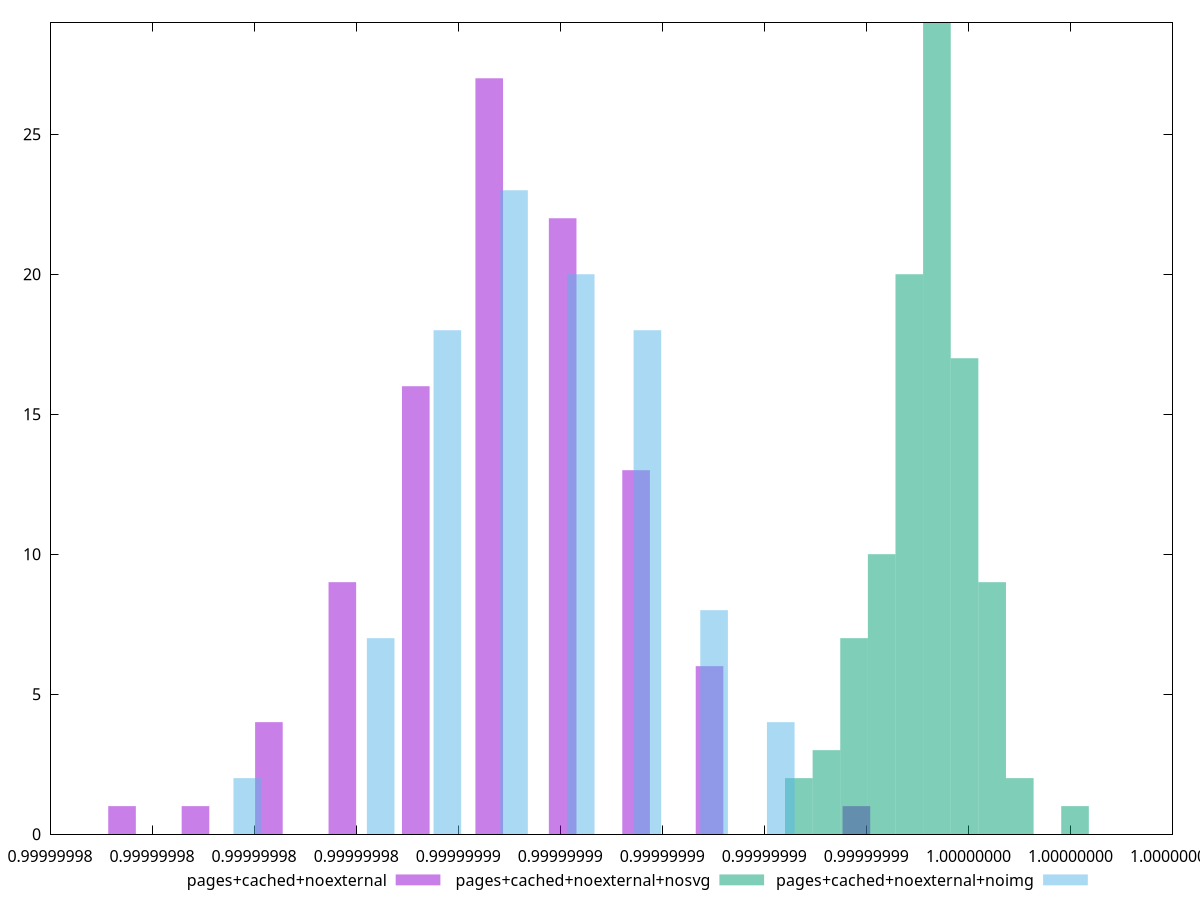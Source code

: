 $_pagesCachedNoexternal <<EOF
0.9999999909262406 6
0.9999999880476168 22
0.9999999808510573 1
0.999999985168993 16
0.9999999894869287 13
0.9999999866083049 27
0.9999999837296811 9
0.9999999794117455 1
0.9999999822903692 4
0.9999999938048644 1
EOF
$_pagesCachedNoexternalNosvg <<EOF
0.9999999964656817 9
0.9999999953829858 29
0.999999993758942 7
0.9999999959243338 17
0.99999999430029 10
0.9999999948416379 20
0.999999993217594 3
0.9999999926762461 2
0.9999999980897256 1
0.9999999970070297 2
EOF
$_pagesCachedNoexternalNoimg <<EOF
0.9999999897084386 18
0.9999999910154025 8
0.999999987094511 23
0.9999999884014749 20
0.9999999818666558 2
0.9999999857875472 18
0.9999999844805834 7
0.9999999923223662 4
EOF
set key outside below
set terminal pngcairo
set output "report_00005_2020-11-02T22-26-11.212Z/bootup-time/bootup-time_pages+cached+noexternal_pages+cached+noexternal+nosvg_pages+cached+noexternal+noimg+hist.png"
set boxwidth 5.41347948267981e-10
set style fill transparent solid 0.5 noborder
set yrange [0:29]
plot $_pagesCachedNoexternal title "pages+cached+noexternal" with boxes ,$_pagesCachedNoexternalNosvg title "pages+cached+noexternal+nosvg" with boxes ,$_pagesCachedNoexternalNoimg title "pages+cached+noexternal+noimg" with boxes ,
